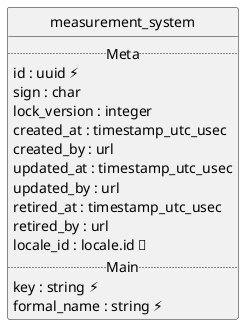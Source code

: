 @startuml uml
skinparam monochrome true
skinparam linetype ortho
hide circle

entity measurement_system {
  .. Meta ..
  id : uuid ⚡
  sign : char
  lock_version : integer
  created_at : timestamp_utc_usec
  created_by : url
  updated_at : timestamp_utc_usec
  updated_by : url
  retired_at : timestamp_utc_usec
  retired_by : url
  locale_id : locale.id 🔑
  .. Main ..
  key : string ⚡
  formal_name : string ⚡
}

@enduml
